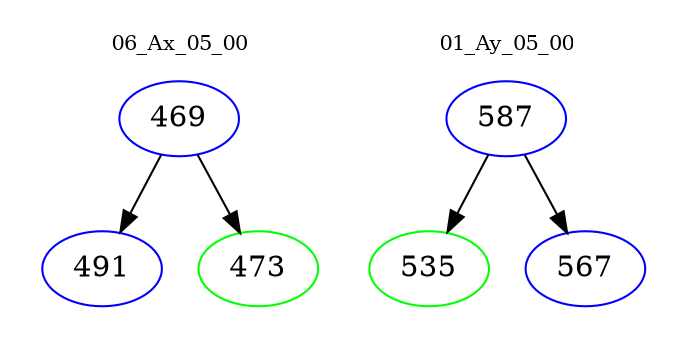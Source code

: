 digraph{
subgraph cluster_0 {
color = white
label = "06_Ax_05_00";
fontsize=10;
T0_469 [label="469", color="blue"]
T0_469 -> T0_491 [color="black"]
T0_491 [label="491", color="blue"]
T0_469 -> T0_473 [color="black"]
T0_473 [label="473", color="green"]
}
subgraph cluster_1 {
color = white
label = "01_Ay_05_00";
fontsize=10;
T1_587 [label="587", color="blue"]
T1_587 -> T1_535 [color="black"]
T1_535 [label="535", color="green"]
T1_587 -> T1_567 [color="black"]
T1_567 [label="567", color="blue"]
}
}
